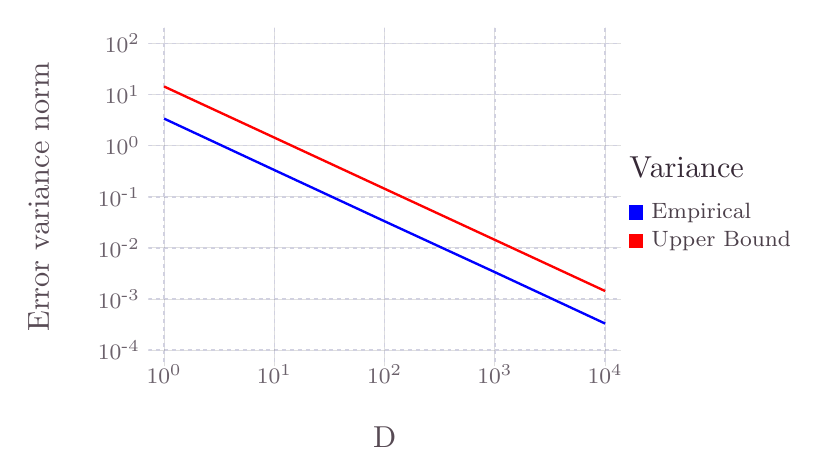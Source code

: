 \begin{tikzpicture}[x=1mm,y=-1mm]
\definecolor{mycolorFF0000}{rgb}{1,0,0}
\definecolor{mycolor564A55}{rgb}{0.34,0.29,0.33}
\definecolor{mycolor4C404B}{rgb}{0.3,0.25,0.29}
\definecolor{mycolor000000}{rgb}{0,0,0}
\definecolor{mycolor000000}{rgb}{0,0,0}
\definecolor{mycolor6C606B}{rgb}{0.42,0.38,0.42}
\definecolor{mycolorD0D0E0}{rgb}{0.82,0.82,0.88}
\definecolor{mycolor0000FF}{rgb}{0,0,1}
\definecolor{mycolor362A35}{rgb}{0.21,0.16,0.21}
\begin{scope}
\begin{scope}
% \fontspec{PT Sans}
\draw (50.76,64.59) node [text=mycolor564A55,draw=mycolor000000,draw opacity=0,rotate around={-0: (0,1.81)},inner sep=0.0]{\fontsize{3.88mm}{4.66mm}\selectfont $\text{D}$};
\end{scope}
\begin{scope}
% \fontspec{PT Sans Caption}
\draw (22.75,56.58) node [text=mycolor6C606B,rotate around={-0: (28.01,2.01)},inner sep=0.0]{\fontsize{2.82mm}{3.39mm}\selectfont $\text{10}^{\text{0}}\text{}$};
\draw (36.75,56.58) node [text=mycolor6C606B,rotate around={-0: (14.01,2.01)},inner sep=0.0]{\fontsize{2.82mm}{3.39mm}\selectfont $\text{10}^{\text{1}}\text{}$};
\draw (50.76,56.58) node [text=mycolor6C606B,rotate around={-0: (0,2.01)},inner sep=0.0]{\fontsize{2.82mm}{3.39mm}\selectfont $\text{10}^{\text{2}}\text{}$};
\draw (64.76,56.58) node [text=mycolor6C606B,rotate around={-0: (-14.01,2.01)},inner sep=0.0]{\fontsize{2.82mm}{3.39mm}\selectfont $\text{10}^{\text{3}}\text{}$};
\draw (78.77,56.58) node [text=mycolor6C606B,rotate around={-0: (-28.01,2.01)},inner sep=0.0]{\fontsize{2.82mm}{3.39mm}\selectfont $\text{10}^{\text{4}}\text{}$};
\end{scope}
\begin{scope}
\begin{scope}
% \fontspec{PT Sans}
\draw (84.58,36.09) node [text=mycolor4C404B,rotate around={-0: (4.1,0)},right,inner sep=0.0]{\fontsize{2.82mm}{3.39mm}\selectfont $\text{Empirical}$};
\draw (84.58,39.72) node [text=mycolor4C404B,rotate around={-0: (4.1,-3.63)},right,inner sep=0.0]{\fontsize{2.82mm}{3.39mm}\selectfont $\text{Upper Bound}$};
\end{scope}
\begin{scope}
\path [fill=mycolor0000FF,draw=mycolor000000,draw opacity=0] (81.77,35.19) rectangle +(1.81,1.81);
\path [fill=mycolorFF0000,draw=mycolor000000,draw opacity=0] (81.77,38.81) rectangle +(1.81,1.81);
\end{scope}
\begin{scope}
% \fontspec{PT Sans}
\draw (81.77,30.27) node [text=mycolor362A35,draw=mycolor000000,draw opacity=0,rotate around={-0: (7.92,0.19)},right,inner sep=0.0]{\fontsize{3.88mm}{4.66mm}\selectfont $\text{Variance}$};
\end{scope}
\end{scope}
\begin{scope}
\clip  (20.75,12.61) -- (80.77,12.61) -- (80.77,55.58) -- (20.75,55.58);
\begin{scope}
\clip  (20.75,12.61) -- (80.77,12.61) -- (80.77,55.58) -- (20.75,55.58);
\path [fill=mycolor000000,fill opacity=0,draw=mycolor000000,draw opacity=0] (20.75,12.61) rectangle +(60.02,42.97);
\end{scope}
\begin{scope}
[dash pattern=on 0.5mm off 0.5mm,line width=0.2mm]
\path [fill=mycolor000000,draw=mycolorD0D0E0]  (20.75,53.58) -- (80.77,53.58);
\path [fill=mycolor000000,draw=mycolorD0D0E0]  (20.75,47.08) -- (80.77,47.08);
\path [fill=mycolor000000,draw=mycolorD0D0E0]  (20.75,40.59) -- (80.77,40.59);
\path [fill=mycolor000000,draw=mycolorD0D0E0]  (20.75,34.09) -- (80.77,34.09);
\path [fill=mycolor000000,draw=mycolorD0D0E0]  (20.75,27.6) -- (80.77,27.6);
\path [fill=mycolor000000,draw=mycolorD0D0E0]  (20.75,21.11) -- (80.77,21.11);
\path [fill=mycolor000000,draw=mycolorD0D0E0]  (20.75,14.61) -- (80.77,14.61);
\end{scope}
\begin{scope}
[dash pattern=on 0.5mm off 0.5mm,line width=0.2mm]
\path [fill=mycolor000000,draw=mycolorD0D0E0]  (22.75,12.61) -- (22.75,55.58);
\path [fill=mycolor000000,draw=mycolorD0D0E0]  (36.75,12.61) -- (36.75,55.58);
\path [fill=mycolor000000,draw=mycolorD0D0E0]  (50.76,12.61) -- (50.76,55.58);
\path [fill=mycolor000000,draw=mycolorD0D0E0]  (64.76,12.61) -- (64.76,55.58);
\path [fill=mycolor000000,draw=mycolorD0D0E0]  (78.77,12.61) -- (78.77,55.58);
\end{scope}
\begin{scope}
\begin{scope}
[line width=0.3mm]
\path [fill=mycolor000000,fill opacity=0,draw=mycolor0000FF]  (22.75,24.16) -- (36.75,30.69) -- (50.76,37.2) -- (64.76,43.66) -- (78.77,50.19);
\path [fill=mycolor000000,fill opacity=0,draw=mycolorFF0000]  (22.75,20.08) -- (36.75,26.57) -- (50.76,33.07) -- (64.76,39.56) -- (78.77,46.06);
\end{scope}
\end{scope}
\end{scope}
\begin{scope}
% \fontspec{PT Sans Caption}
\draw (19.74,53.58) node [text=mycolor6C606B,rotate around={-0: (-3.07,-19.48)},left,inner sep=0.0]{\fontsize{2.82mm}{3.39mm}\selectfont $\text{10}^{\text{-4}}\text{}$};
\draw (19.74,47.08) node [text=mycolor6C606B,rotate around={-0: (-3.07,-12.99)},left,inner sep=0.0]{\fontsize{2.82mm}{3.39mm}\selectfont $\text{10}^{\text{-3}}\text{}$};
\draw (19.74,40.59) node [text=mycolor6C606B,rotate around={-0: (-3.07,-6.49)},left,inner sep=0.0]{\fontsize{2.82mm}{3.39mm}\selectfont $\text{10}^{\text{-2}}\text{}$};
\draw (19.74,34.09) node [text=mycolor6C606B,rotate around={-0: (-3.07,0)},left,inner sep=0.0]{\fontsize{2.82mm}{3.39mm}\selectfont $\text{10}^{\text{-1}}\text{}$};
\draw (19.74,27.6) node [text=mycolor6C606B,rotate around={-0: (-3.07,6.49)},left,inner sep=0.0]{\fontsize{2.82mm}{3.39mm}\selectfont $\text{10}^{\text{0}}\text{}$};
\draw (19.74,21.11) node [text=mycolor6C606B,rotate around={-0: (-3.07,12.99)},left,inner sep=0.0]{\fontsize{2.82mm}{3.39mm}\selectfont $\text{10}^{\text{1}}\text{}$};
\draw (19.74,14.61) node [text=mycolor6C606B,rotate around={-0: (-3.07,19.48)},left,inner sep=0.0]{\fontsize{2.82mm}{3.39mm}\selectfont $\text{10}^{\text{2}}\text{}$};
\end{scope}
\begin{scope}
% \fontspec{PT Sans}
\draw (8.81,32.1) node [text=mycolor564A55,draw=mycolor000000,draw opacity=0,rotate around={90: (0,2)},inner sep=0.0]{\fontsize{3.88mm}{4.66mm}\selectfont $\text{Error variance norm}$};
\end{scope}
\end{scope}
\end{tikzpicture}